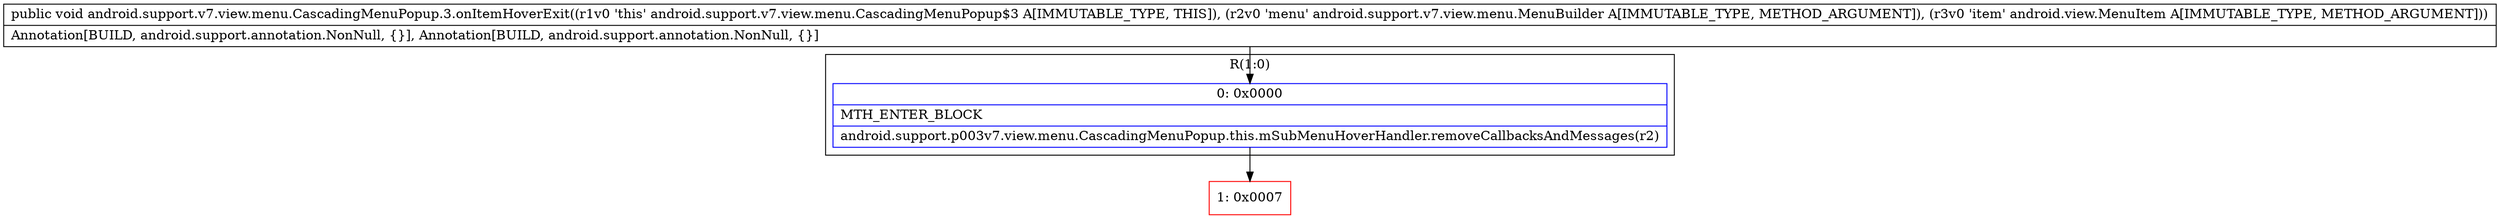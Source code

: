 digraph "CFG forandroid.support.v7.view.menu.CascadingMenuPopup.3.onItemHoverExit(Landroid\/support\/v7\/view\/menu\/MenuBuilder;Landroid\/view\/MenuItem;)V" {
subgraph cluster_Region_928899639 {
label = "R(1:0)";
node [shape=record,color=blue];
Node_0 [shape=record,label="{0\:\ 0x0000|MTH_ENTER_BLOCK\l|android.support.p003v7.view.menu.CascadingMenuPopup.this.mSubMenuHoverHandler.removeCallbacksAndMessages(r2)\l}"];
}
Node_1 [shape=record,color=red,label="{1\:\ 0x0007}"];
MethodNode[shape=record,label="{public void android.support.v7.view.menu.CascadingMenuPopup.3.onItemHoverExit((r1v0 'this' android.support.v7.view.menu.CascadingMenuPopup$3 A[IMMUTABLE_TYPE, THIS]), (r2v0 'menu' android.support.v7.view.menu.MenuBuilder A[IMMUTABLE_TYPE, METHOD_ARGUMENT]), (r3v0 'item' android.view.MenuItem A[IMMUTABLE_TYPE, METHOD_ARGUMENT]))  | Annotation[BUILD, android.support.annotation.NonNull, \{\}], Annotation[BUILD, android.support.annotation.NonNull, \{\}]\l}"];
MethodNode -> Node_0;
Node_0 -> Node_1;
}

